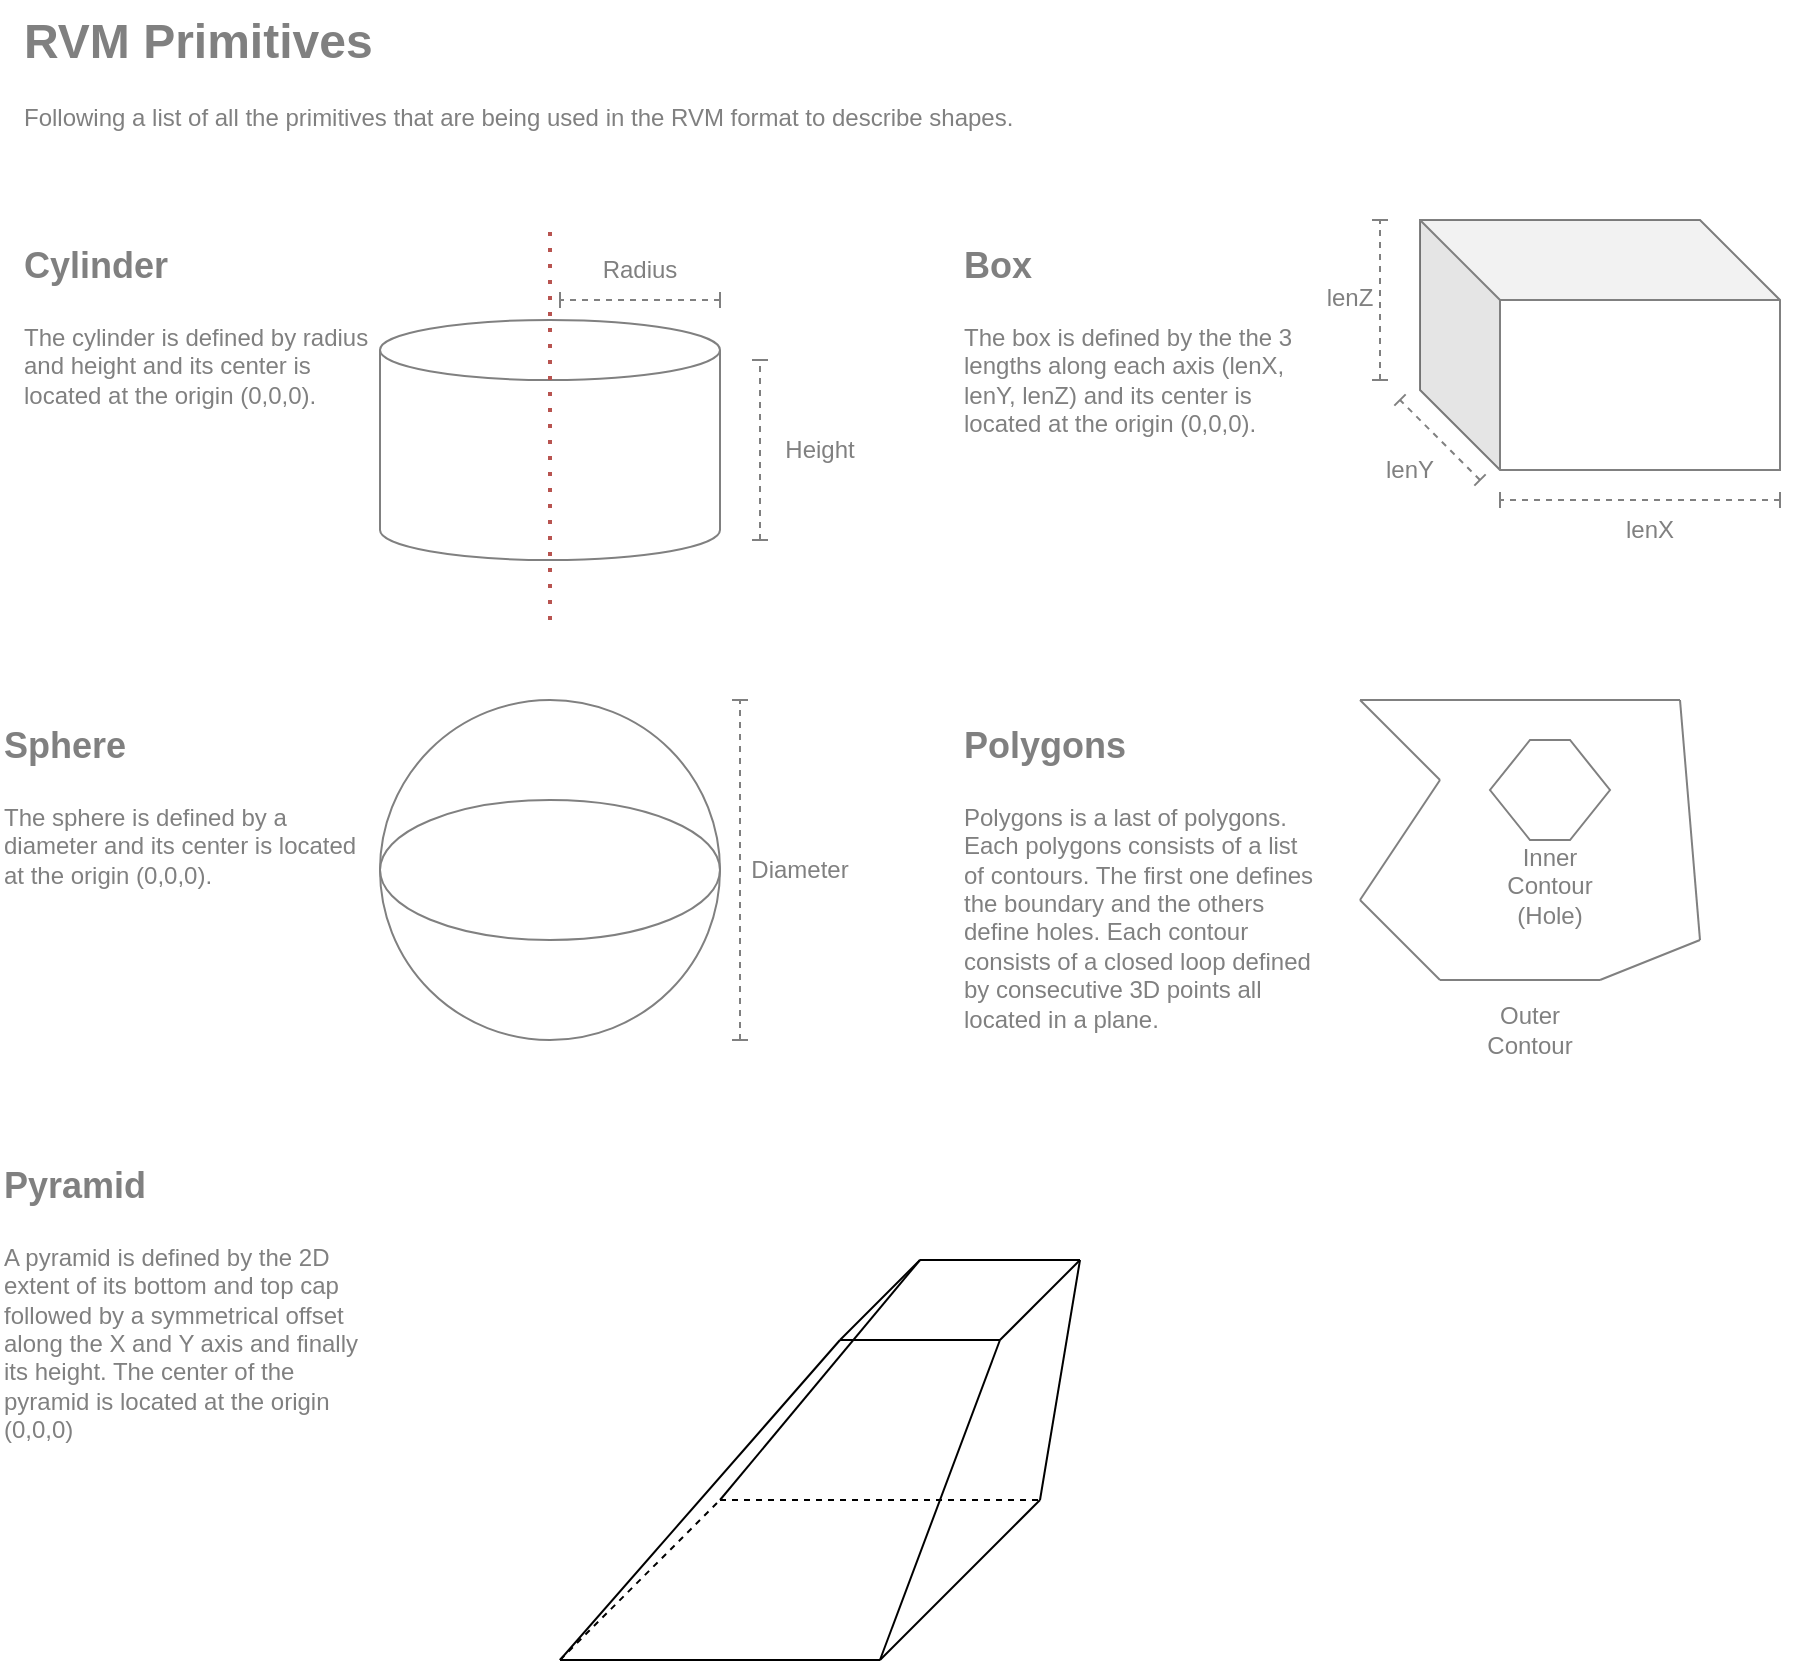 <mxfile version="24.7.17">
  <diagram name="Page-1" id="yf_okMWjemsH9DEp6Tv9">
    <mxGraphModel dx="1123" dy="674" grid="1" gridSize="10" guides="1" tooltips="1" connect="1" arrows="1" fold="1" page="1" pageScale="1" pageWidth="827" pageHeight="1169" math="0" shadow="0">
      <root>
        <mxCell id="0" />
        <mxCell id="1" parent="0" />
        <mxCell id="v6Au0G6ECJgNQy8wndKl-10" value="&lt;h1 style=&quot;margin-top: 0px;&quot;&gt;&lt;font style=&quot;font-size: 18px;&quot; color=&quot;#808080&quot;&gt;Cylinder&lt;/font&gt;&lt;/h1&gt;&lt;p&gt;&lt;font color=&quot;#808080&quot;&gt;The cylinder is defined by radius and height and its center is located at the origin (0,0,0).&lt;/font&gt;&lt;/p&gt;" style="text;html=1;whiteSpace=wrap;overflow=hidden;rounded=0;" vertex="1" parent="1">
          <mxGeometry x="10" y="120" width="180" height="120" as="geometry" />
        </mxCell>
        <mxCell id="v6Au0G6ECJgNQy8wndKl-11" value="&lt;h1 style=&quot;margin-top: 0px;&quot;&gt;&lt;font color=&quot;#808080&quot;&gt;RVM Primitives&lt;/font&gt;&lt;/h1&gt;&lt;p&gt;&lt;font color=&quot;#808080&quot;&gt;Following a list of all the primitives that are being used in the RVM format to describe shapes.&lt;/font&gt;&lt;/p&gt;" style="text;html=1;whiteSpace=wrap;overflow=hidden;rounded=0;" vertex="1" parent="1">
          <mxGeometry x="10" y="10" width="570" height="70" as="geometry" />
        </mxCell>
        <mxCell id="v6Au0G6ECJgNQy8wndKl-13" value="" style="group" vertex="1" connectable="0" parent="1">
          <mxGeometry x="190" y="120" width="250" height="200" as="geometry" />
        </mxCell>
        <mxCell id="v6Au0G6ECJgNQy8wndKl-1" value="" style="shape=cylinder3;whiteSpace=wrap;html=1;boundedLbl=1;backgroundOutline=1;size=15;strokeColor=#808080;" vertex="1" parent="v6Au0G6ECJgNQy8wndKl-13">
          <mxGeometry y="50" width="170" height="120" as="geometry" />
        </mxCell>
        <mxCell id="v6Au0G6ECJgNQy8wndKl-2" value="" style="endArrow=baseDash;html=1;rounded=0;dashed=1;startArrow=baseDash;startFill=0;endFill=0;strokeColor=#808080;" edge="1" parent="v6Au0G6ECJgNQy8wndKl-13">
          <mxGeometry width="50" height="50" relative="1" as="geometry">
            <mxPoint x="190" y="160" as="sourcePoint" />
            <mxPoint x="190" y="70" as="targetPoint" />
          </mxGeometry>
        </mxCell>
        <mxCell id="v6Au0G6ECJgNQy8wndKl-3" value="Height" style="text;html=1;align=center;verticalAlign=middle;whiteSpace=wrap;rounded=0;fontColor=#808080;" vertex="1" parent="v6Au0G6ECJgNQy8wndKl-13">
          <mxGeometry x="190" y="100" width="60" height="30" as="geometry" />
        </mxCell>
        <mxCell id="v6Au0G6ECJgNQy8wndKl-5" value="" style="endArrow=none;dashed=1;html=1;dashPattern=1 3;strokeWidth=2;rounded=0;fillColor=#f8cecc;strokeColor=#b85450;" edge="1" parent="v6Au0G6ECJgNQy8wndKl-13">
          <mxGeometry width="50" height="50" relative="1" as="geometry">
            <mxPoint x="85" y="200" as="sourcePoint" />
            <mxPoint x="85" as="targetPoint" />
          </mxGeometry>
        </mxCell>
        <mxCell id="v6Au0G6ECJgNQy8wndKl-6" value="Radius" style="text;html=1;align=center;verticalAlign=middle;whiteSpace=wrap;rounded=0;fontColor=#808080;" vertex="1" parent="v6Au0G6ECJgNQy8wndKl-13">
          <mxGeometry x="100" y="10" width="60" height="30" as="geometry" />
        </mxCell>
        <mxCell id="v6Au0G6ECJgNQy8wndKl-8" value="" style="endArrow=baseDash;html=1;rounded=0;dashed=1;startArrow=baseDash;startFill=0;endFill=0;strokeColor=#808080;" edge="1" parent="v6Au0G6ECJgNQy8wndKl-13">
          <mxGeometry width="50" height="50" relative="1" as="geometry">
            <mxPoint x="170" y="40" as="sourcePoint" />
            <mxPoint x="90" y="40" as="targetPoint" />
          </mxGeometry>
        </mxCell>
        <mxCell id="v6Au0G6ECJgNQy8wndKl-14" value="&lt;h1 style=&quot;margin-top: 0px;&quot;&gt;&lt;font style=&quot;font-size: 18px;&quot; color=&quot;#808080&quot;&gt;Box&lt;/font&gt;&lt;/h1&gt;&lt;p&gt;&lt;font color=&quot;#808080&quot;&gt;The box is defined by the the 3 lengths along each axis (lenX, lenY, lenZ) and its center is located at the origin (0,0,0).&lt;/font&gt;&lt;/p&gt;" style="text;html=1;whiteSpace=wrap;overflow=hidden;rounded=0;" vertex="1" parent="1">
          <mxGeometry x="480" y="120" width="180" height="120" as="geometry" />
        </mxCell>
        <mxCell id="v6Au0G6ECJgNQy8wndKl-21" value="" style="group" vertex="1" connectable="0" parent="1">
          <mxGeometry x="660" y="120" width="230" height="170" as="geometry" />
        </mxCell>
        <mxCell id="v6Au0G6ECJgNQy8wndKl-12" value="" style="shape=cube;whiteSpace=wrap;html=1;boundedLbl=1;backgroundOutline=1;darkOpacity=0.05;darkOpacity2=0.1;size=40;strokeColor=#808080;" vertex="1" parent="v6Au0G6ECJgNQy8wndKl-21">
          <mxGeometry x="50" width="180" height="125" as="geometry" />
        </mxCell>
        <mxCell id="v6Au0G6ECJgNQy8wndKl-15" value="" style="endArrow=baseDash;html=1;rounded=0;dashed=1;startArrow=baseDash;startFill=0;endFill=0;strokeColor=#808080;" edge="1" parent="v6Au0G6ECJgNQy8wndKl-21">
          <mxGeometry width="50" height="50" relative="1" as="geometry">
            <mxPoint x="30" y="80" as="sourcePoint" />
            <mxPoint x="30" as="targetPoint" />
          </mxGeometry>
        </mxCell>
        <mxCell id="v6Au0G6ECJgNQy8wndKl-16" value="lenZ" style="text;html=1;align=center;verticalAlign=middle;whiteSpace=wrap;rounded=0;fontColor=#808080;" vertex="1" parent="v6Au0G6ECJgNQy8wndKl-21">
          <mxGeometry y="24" width="30" height="30" as="geometry" />
        </mxCell>
        <mxCell id="v6Au0G6ECJgNQy8wndKl-17" value="" style="endArrow=baseDash;html=1;rounded=0;dashed=1;startArrow=baseDash;startFill=0;endFill=0;strokeColor=#808080;" edge="1" parent="v6Au0G6ECJgNQy8wndKl-21">
          <mxGeometry width="50" height="50" relative="1" as="geometry">
            <mxPoint x="230" y="140" as="sourcePoint" />
            <mxPoint x="90" y="140" as="targetPoint" />
          </mxGeometry>
        </mxCell>
        <mxCell id="v6Au0G6ECJgNQy8wndKl-18" value="lenX" style="text;html=1;align=center;verticalAlign=middle;whiteSpace=wrap;rounded=0;fontColor=#808080;" vertex="1" parent="v6Au0G6ECJgNQy8wndKl-21">
          <mxGeometry x="150" y="140" width="30" height="30" as="geometry" />
        </mxCell>
        <mxCell id="v6Au0G6ECJgNQy8wndKl-19" value="" style="endArrow=baseDash;html=1;rounded=0;dashed=1;startArrow=baseDash;startFill=0;endFill=0;strokeColor=#808080;" edge="1" parent="v6Au0G6ECJgNQy8wndKl-21">
          <mxGeometry width="50" height="50" relative="1" as="geometry">
            <mxPoint x="80" y="130" as="sourcePoint" />
            <mxPoint x="40" y="90" as="targetPoint" />
          </mxGeometry>
        </mxCell>
        <mxCell id="v6Au0G6ECJgNQy8wndKl-20" value="lenY" style="text;html=1;align=center;verticalAlign=middle;whiteSpace=wrap;rounded=0;fontColor=#808080;" vertex="1" parent="v6Au0G6ECJgNQy8wndKl-21">
          <mxGeometry x="30" y="110" width="30" height="30" as="geometry" />
        </mxCell>
        <mxCell id="v6Au0G6ECJgNQy8wndKl-22" value="&lt;h1 style=&quot;margin-top: 0px;&quot;&gt;&lt;font style=&quot;font-size: 18px;&quot; color=&quot;#808080&quot;&gt;Sphere&lt;/font&gt;&lt;/h1&gt;&lt;p&gt;&lt;font color=&quot;#808080&quot;&gt;The sphere is defined by a diameter and its center is located at the origin (0,0,0).&lt;/font&gt;&lt;/p&gt;" style="text;html=1;whiteSpace=wrap;overflow=hidden;rounded=0;" vertex="1" parent="1">
          <mxGeometry y="360" width="180" height="120" as="geometry" />
        </mxCell>
        <mxCell id="v6Au0G6ECJgNQy8wndKl-34" value="&lt;h1 style=&quot;margin-top: 0px;&quot;&gt;&lt;font style=&quot;font-size: 18px;&quot;&gt;Polygons&lt;/font&gt;&lt;/h1&gt;&lt;p&gt;&lt;font&gt;Polygons is a last of polygons. Each polygons consists of a list of contours. The first one defines the boundary and the others define holes. Each contour consists of a closed loop defined by consecutive 3D points all located in a plane.&lt;/font&gt;&lt;/p&gt;" style="text;html=1;whiteSpace=wrap;overflow=hidden;rounded=0;fontColor=#808080;" vertex="1" parent="1">
          <mxGeometry x="480" y="360" width="180" height="180" as="geometry" />
        </mxCell>
        <mxCell id="v6Au0G6ECJgNQy8wndKl-46" value="" style="group" vertex="1" connectable="0" parent="1">
          <mxGeometry x="680" y="360" width="170" height="180" as="geometry" />
        </mxCell>
        <mxCell id="v6Au0G6ECJgNQy8wndKl-35" value="" style="endArrow=none;html=1;rounded=0;strokeColor=#808080;" edge="1" parent="v6Au0G6ECJgNQy8wndKl-46">
          <mxGeometry width="50" height="50" relative="1" as="geometry">
            <mxPoint as="sourcePoint" />
            <mxPoint x="40" y="40" as="targetPoint" />
          </mxGeometry>
        </mxCell>
        <mxCell id="v6Au0G6ECJgNQy8wndKl-36" value="" style="endArrow=none;html=1;rounded=0;strokeColor=#808080;" edge="1" parent="v6Au0G6ECJgNQy8wndKl-46">
          <mxGeometry width="50" height="50" relative="1" as="geometry">
            <mxPoint x="40" y="40" as="sourcePoint" />
            <mxPoint y="100" as="targetPoint" />
          </mxGeometry>
        </mxCell>
        <mxCell id="v6Au0G6ECJgNQy8wndKl-37" value="" style="endArrow=none;html=1;rounded=0;strokeColor=#808080;" edge="1" parent="v6Au0G6ECJgNQy8wndKl-46">
          <mxGeometry width="50" height="50" relative="1" as="geometry">
            <mxPoint x="40" y="140" as="sourcePoint" />
            <mxPoint y="100" as="targetPoint" />
          </mxGeometry>
        </mxCell>
        <mxCell id="v6Au0G6ECJgNQy8wndKl-38" value="" style="endArrow=none;html=1;rounded=0;strokeColor=#808080;" edge="1" parent="v6Au0G6ECJgNQy8wndKl-46">
          <mxGeometry width="50" height="50" relative="1" as="geometry">
            <mxPoint x="120" y="140" as="sourcePoint" />
            <mxPoint x="40" y="140" as="targetPoint" />
          </mxGeometry>
        </mxCell>
        <mxCell id="v6Au0G6ECJgNQy8wndKl-39" value="" style="endArrow=none;html=1;rounded=0;strokeColor=#808080;" edge="1" parent="v6Au0G6ECJgNQy8wndKl-46">
          <mxGeometry width="50" height="50" relative="1" as="geometry">
            <mxPoint x="170" y="120" as="sourcePoint" />
            <mxPoint x="120" y="140" as="targetPoint" />
          </mxGeometry>
        </mxCell>
        <mxCell id="v6Au0G6ECJgNQy8wndKl-40" value="" style="endArrow=none;html=1;rounded=0;strokeColor=#808080;" edge="1" parent="v6Au0G6ECJgNQy8wndKl-46">
          <mxGeometry width="50" height="50" relative="1" as="geometry">
            <mxPoint x="170" y="120" as="sourcePoint" />
            <mxPoint x="160" as="targetPoint" />
          </mxGeometry>
        </mxCell>
        <mxCell id="v6Au0G6ECJgNQy8wndKl-41" value="" style="endArrow=none;html=1;rounded=0;strokeColor=#808080;" edge="1" parent="v6Au0G6ECJgNQy8wndKl-46">
          <mxGeometry width="50" height="50" relative="1" as="geometry">
            <mxPoint x="160" as="sourcePoint" />
            <mxPoint as="targetPoint" />
          </mxGeometry>
        </mxCell>
        <mxCell id="v6Au0G6ECJgNQy8wndKl-42" value="Outer Contour" style="text;html=1;align=center;verticalAlign=middle;whiteSpace=wrap;rounded=0;fontColor=#808080;" vertex="1" parent="v6Au0G6ECJgNQy8wndKl-46">
          <mxGeometry x="70" y="150" width="30" height="30" as="geometry" />
        </mxCell>
        <mxCell id="v6Au0G6ECJgNQy8wndKl-44" value="" style="shape=hexagon;perimeter=hexagonPerimeter2;whiteSpace=wrap;html=1;fixedSize=1;fillColor=none;strokeColor=#808080;" vertex="1" parent="v6Au0G6ECJgNQy8wndKl-46">
          <mxGeometry x="65" y="20" width="60" height="50" as="geometry" />
        </mxCell>
        <mxCell id="v6Au0G6ECJgNQy8wndKl-45" value="Inner Contour (Hole)" style="text;html=1;align=center;verticalAlign=middle;whiteSpace=wrap;rounded=0;fontColor=#808080;" vertex="1" parent="v6Au0G6ECJgNQy8wndKl-46">
          <mxGeometry x="80" y="78" width="30" height="30" as="geometry" />
        </mxCell>
        <mxCell id="v6Au0G6ECJgNQy8wndKl-47" value="&lt;h1 style=&quot;margin-top: 0px;&quot;&gt;&lt;font style=&quot;font-size: 18px;&quot; color=&quot;#808080&quot;&gt;Pyramid&lt;/font&gt;&lt;/h1&gt;&lt;p&gt;&lt;font color=&quot;#808080&quot;&gt;A pyramid is defined by the 2D extent of its bottom and top cap followed by a symmetrical offset along the X and Y axis and finally its height. The center of the pyramid is located at the origin (0,0,0)&lt;/font&gt;&lt;/p&gt;" style="text;html=1;whiteSpace=wrap;overflow=hidden;rounded=0;" vertex="1" parent="1">
          <mxGeometry y="580" width="180" height="160" as="geometry" />
        </mxCell>
        <mxCell id="v6Au0G6ECJgNQy8wndKl-48" value="" style="group" vertex="1" connectable="0" parent="1">
          <mxGeometry x="190" y="360" width="240" height="170" as="geometry" />
        </mxCell>
        <mxCell id="v6Au0G6ECJgNQy8wndKl-30" value="" style="ellipse;whiteSpace=wrap;html=1;fillColor=none;strokeColor=#808080;" vertex="1" parent="v6Au0G6ECJgNQy8wndKl-48">
          <mxGeometry width="170" height="170" as="geometry" />
        </mxCell>
        <mxCell id="v6Au0G6ECJgNQy8wndKl-31" value="" style="ellipse;whiteSpace=wrap;html=1;fillColor=none;strokeColor=#808080;" vertex="1" parent="v6Au0G6ECJgNQy8wndKl-48">
          <mxGeometry y="50" width="170" height="70" as="geometry" />
        </mxCell>
        <mxCell id="v6Au0G6ECJgNQy8wndKl-32" value="" style="endArrow=baseDash;html=1;rounded=0;dashed=1;startArrow=baseDash;startFill=0;endFill=0;strokeColor=#808080;" edge="1" parent="v6Au0G6ECJgNQy8wndKl-48">
          <mxGeometry width="50" height="50" relative="1" as="geometry">
            <mxPoint x="180" y="170" as="sourcePoint" />
            <mxPoint x="180" as="targetPoint" />
          </mxGeometry>
        </mxCell>
        <mxCell id="v6Au0G6ECJgNQy8wndKl-33" value="Diameter" style="text;html=1;align=center;verticalAlign=middle;whiteSpace=wrap;rounded=0;fontColor=#808080;" vertex="1" parent="v6Au0G6ECJgNQy8wndKl-48">
          <mxGeometry x="180" y="70" width="60" height="30" as="geometry" />
        </mxCell>
        <mxCell id="v6Au0G6ECJgNQy8wndKl-49" value="" style="endArrow=none;html=1;rounded=0;" edge="1" parent="1">
          <mxGeometry width="50" height="50" relative="1" as="geometry">
            <mxPoint x="280" y="840" as="sourcePoint" />
            <mxPoint x="440" y="840" as="targetPoint" />
          </mxGeometry>
        </mxCell>
        <mxCell id="v6Au0G6ECJgNQy8wndKl-50" value="" style="endArrow=none;html=1;rounded=0;" edge="1" parent="1">
          <mxGeometry width="50" height="50" relative="1" as="geometry">
            <mxPoint x="440" y="840" as="sourcePoint" />
            <mxPoint x="520" y="760" as="targetPoint" />
          </mxGeometry>
        </mxCell>
        <mxCell id="v6Au0G6ECJgNQy8wndKl-51" value="" style="endArrow=none;html=1;rounded=0;dashed=1;" edge="1" parent="1">
          <mxGeometry width="50" height="50" relative="1" as="geometry">
            <mxPoint x="280" y="840" as="sourcePoint" />
            <mxPoint x="360" y="760" as="targetPoint" />
          </mxGeometry>
        </mxCell>
        <mxCell id="v6Au0G6ECJgNQy8wndKl-52" value="" style="endArrow=none;html=1;rounded=0;dashed=1;" edge="1" parent="1">
          <mxGeometry width="50" height="50" relative="1" as="geometry">
            <mxPoint x="360" y="760" as="sourcePoint" />
            <mxPoint x="520" y="760" as="targetPoint" />
          </mxGeometry>
        </mxCell>
        <mxCell id="v6Au0G6ECJgNQy8wndKl-57" value="" style="group" vertex="1" connectable="0" parent="1">
          <mxGeometry x="420" y="640" width="120" height="40" as="geometry" />
        </mxCell>
        <mxCell id="v6Au0G6ECJgNQy8wndKl-53" value="" style="endArrow=none;html=1;rounded=0;" edge="1" parent="v6Au0G6ECJgNQy8wndKl-57">
          <mxGeometry width="50" height="50" relative="1" as="geometry">
            <mxPoint y="40" as="sourcePoint" />
            <mxPoint x="80" y="40" as="targetPoint" />
          </mxGeometry>
        </mxCell>
        <mxCell id="v6Au0G6ECJgNQy8wndKl-54" value="" style="endArrow=none;html=1;rounded=0;" edge="1" parent="v6Au0G6ECJgNQy8wndKl-57">
          <mxGeometry width="50" height="50" relative="1" as="geometry">
            <mxPoint x="80" y="40" as="sourcePoint" />
            <mxPoint x="120" as="targetPoint" />
          </mxGeometry>
        </mxCell>
        <mxCell id="v6Au0G6ECJgNQy8wndKl-55" value="" style="endArrow=none;html=1;rounded=0;" edge="1" parent="v6Au0G6ECJgNQy8wndKl-57">
          <mxGeometry width="50" height="50" relative="1" as="geometry">
            <mxPoint y="40" as="sourcePoint" />
            <mxPoint x="40" as="targetPoint" />
          </mxGeometry>
        </mxCell>
        <mxCell id="v6Au0G6ECJgNQy8wndKl-56" value="" style="endArrow=none;html=1;rounded=0;" edge="1" parent="v6Au0G6ECJgNQy8wndKl-57">
          <mxGeometry width="50" height="50" relative="1" as="geometry">
            <mxPoint x="40" as="sourcePoint" />
            <mxPoint x="120" as="targetPoint" />
          </mxGeometry>
        </mxCell>
        <mxCell id="v6Au0G6ECJgNQy8wndKl-58" value="" style="endArrow=none;html=1;rounded=0;" edge="1" parent="1">
          <mxGeometry width="50" height="50" relative="1" as="geometry">
            <mxPoint x="280" y="840" as="sourcePoint" />
            <mxPoint x="420" y="680" as="targetPoint" />
          </mxGeometry>
        </mxCell>
        <mxCell id="v6Au0G6ECJgNQy8wndKl-59" value="" style="endArrow=none;html=1;rounded=0;" edge="1" parent="1">
          <mxGeometry width="50" height="50" relative="1" as="geometry">
            <mxPoint x="440" y="840" as="sourcePoint" />
            <mxPoint x="500" y="680" as="targetPoint" />
          </mxGeometry>
        </mxCell>
        <mxCell id="v6Au0G6ECJgNQy8wndKl-60" value="" style="endArrow=none;html=1;rounded=0;" edge="1" parent="1">
          <mxGeometry width="50" height="50" relative="1" as="geometry">
            <mxPoint x="520" y="760" as="sourcePoint" />
            <mxPoint x="540" y="640" as="targetPoint" />
          </mxGeometry>
        </mxCell>
        <mxCell id="v6Au0G6ECJgNQy8wndKl-62" value="" style="endArrow=none;html=1;rounded=0;" edge="1" parent="1">
          <mxGeometry width="50" height="50" relative="1" as="geometry">
            <mxPoint x="360" y="760" as="sourcePoint" />
            <mxPoint x="460" y="640" as="targetPoint" />
          </mxGeometry>
        </mxCell>
      </root>
    </mxGraphModel>
  </diagram>
</mxfile>
